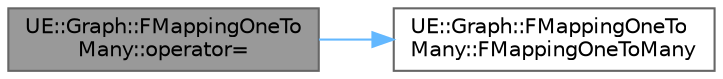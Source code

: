 digraph "UE::Graph::FMappingOneToMany::operator="
{
 // INTERACTIVE_SVG=YES
 // LATEX_PDF_SIZE
  bgcolor="transparent";
  edge [fontname=Helvetica,fontsize=10,labelfontname=Helvetica,labelfontsize=10];
  node [fontname=Helvetica,fontsize=10,shape=box,height=0.2,width=0.4];
  rankdir="LR";
  Node1 [id="Node000001",label="UE::Graph::FMappingOneTo\lMany::operator=",height=0.2,width=0.4,color="gray40", fillcolor="grey60", style="filled", fontcolor="black",tooltip=" "];
  Node1 -> Node2 [id="edge1_Node000001_Node000002",color="steelblue1",style="solid",tooltip=" "];
  Node2 [id="Node000002",label="UE::Graph::FMappingOneTo\lMany::FMappingOneToMany",height=0.2,width=0.4,color="grey40", fillcolor="white", style="filled",URL="$d9/d91/structUE_1_1Graph_1_1FMappingOneToMany.html#a9f80980cb6df8d44d7d2b00909681423",tooltip=" "];
}
